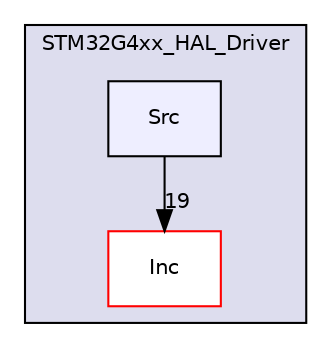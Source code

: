 digraph "TP_Actionneur/Drivers/STM32G4xx_HAL_Driver/Src" {
  compound=true
  node [ fontsize="10", fontname="Helvetica"];
  edge [ labelfontsize="10", labelfontname="Helvetica"];
  subgraph clusterdir_51160d3d92f8b9f00407d5b00509b989 {
    graph [ bgcolor="#ddddee", pencolor="black", label="STM32G4xx_HAL_Driver" fontname="Helvetica", fontsize="10", URL="dir_51160d3d92f8b9f00407d5b00509b989.html"]
  dir_2553cce30c4c31bfbf91533634913688 [shape=box label="Inc" fillcolor="white" style="filled" color="red" URL="dir_2553cce30c4c31bfbf91533634913688.html"];
  dir_8b540d26b873e735338b22219f8e3431 [shape=box, label="Src", style="filled", fillcolor="#eeeeff", pencolor="black", URL="dir_8b540d26b873e735338b22219f8e3431.html"];
  }
  dir_8b540d26b873e735338b22219f8e3431->dir_2553cce30c4c31bfbf91533634913688 [headlabel="19", labeldistance=1.5 headhref="dir_000021_000019.html"];
}
